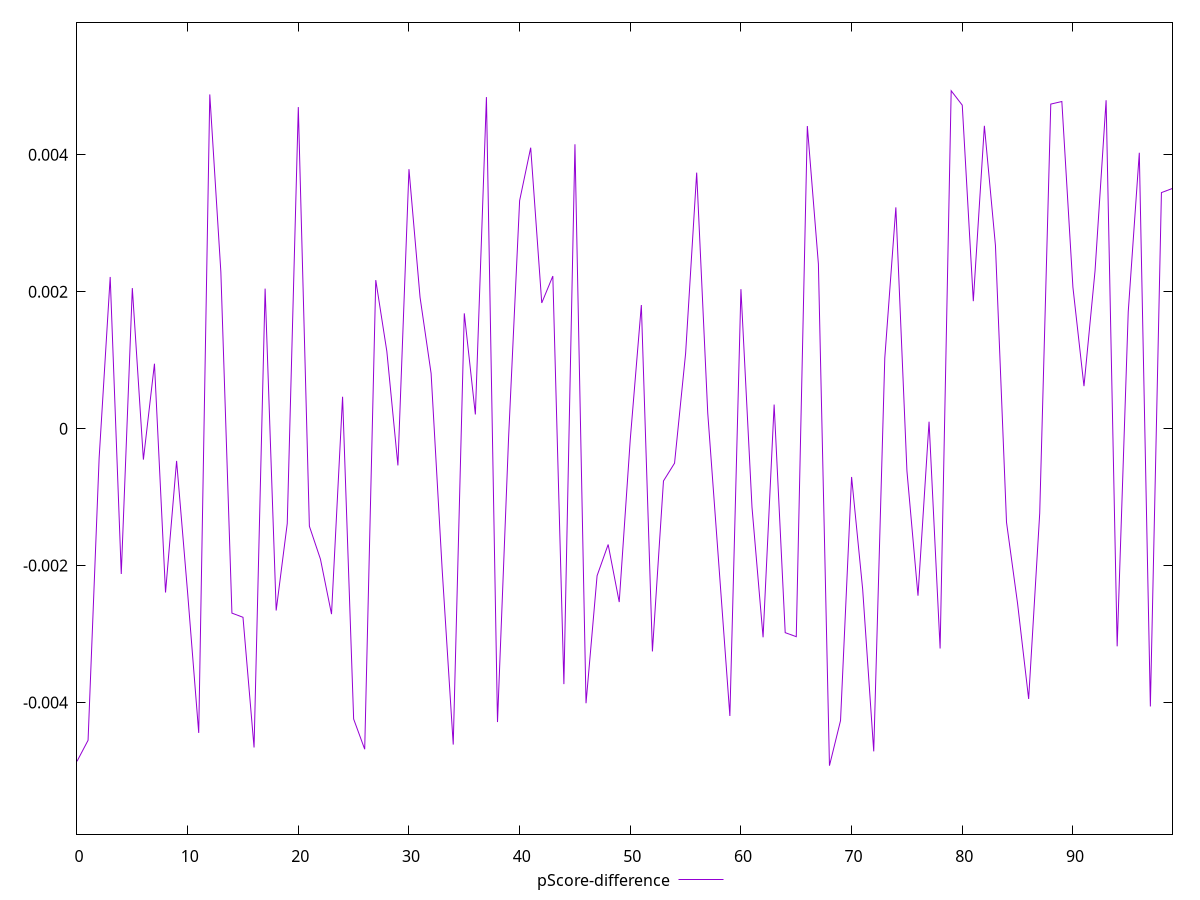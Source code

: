 reset

$pScoreDifference <<EOF
0 -0.004859490907918207
1 -0.004551838190512525
2 -0.00042990625233241264
3 0.0022166010173115813
4 -0.0021224065828904237
5 0.0020534954710184072
6 -0.0004520765897257917
7 0.0009490595558663273
8 -0.0023935043390739263
9 -0.0004708029407592962
10 -0.0024051605964375833
11 -0.004444355245260434
12 0.00488247792173635
13 0.002288292788613866
14 -0.002694320586576815
15 -0.0027553499538891524
16 -0.004657238993890145
17 0.002046102819214801
18 -0.0026561014343471356
19 -0.001385142921625726
20 0.00469742710028298
21 -0.0014248622064864103
22 -0.0019060494364818714
23 -0.0027091538817790584
24 0.00046652037524597123
25 -0.004241538911259224
26 -0.004683076258720331
27 0.002170113521721473
28 0.0011291254399097284
29 -0.0005366228396339601
30 0.003790619442874177
31 0.0019210921948707993
32 0.0008069486471652398
33 -0.0020584220644788154
34 -0.004614870821425976
35 0.0016847107064720257
36 0.00020758942891030419
37 0.004843934534268679
38 -0.004285568387678018
39 -0.00014053859515161804
40 0.003331572188872256
41 0.00410476758119549
42 0.0018367174767563998
43 0.002229184205296164
44 -0.0037314826352402575
45 0.0041539918520590025
46 -0.0040110161830677615
47 -0.0021481845578363856
48 -0.0016921082753814654
49 -0.002532905228010418
50 -0.00015458368990517446
51 0.0018061284502742803
52 -0.0032541912213633895
53 -0.000763544798690341
54 -0.0005040162392841996
55 0.0010989131104984784
56 0.0037402406188449255
57 0.0002295218331025417
58 -0.001980071979472142
59 -0.004196958007564366
60 0.002037943271995468
61 -0.0011483852665578054
62 -0.0030477328483590194
63 0.00035199189882451076
64 -0.0029799475328337044
65 -0.00303850388184268
66 0.004421193294763759
67 0.002405571937902473
68 -0.004923046831959987
69 -0.004264600476516445
70 -0.0007057849411276074
71 -0.002345359410664938
72 -0.0047142241091305825
73 0.0010324351089724404
74 0.003233280636046998
75 -0.0006160805946974213
76 -0.002439907642786898
77 0.00010169137026361241
78 -0.003211648985004034
79 0.00493643082043993
80 0.004726012122259093
81 0.0018621523436105347
82 0.004424281025501076
83 0.0026758284928150022
84 -0.0013674917850802215
85 -0.002554976112067342
86 -0.003948430242066703
87 -0.0012366152898101168
88 0.004741572489949664
89 0.004779171135742
90 0.0020674918214637072
91 0.0006208458710160736
92 0.0023049906721596125
93 0.004797657402368927
94 -0.0031797690736804496
95 0.001707094664636588
96 0.004030355179241107
97 -0.0040577340320983035
98 0.003448625986900322
99 0.003509736196473323
EOF

set key outside below
set xrange [0:99]
set yrange [-0.005923046831959987:0.00593643082043993]
set trange [-0.005923046831959987:0.00593643082043993]
set terminal svg size 640, 500 enhanced background rgb 'white'
set output "report_00009_2021-02-08T22-37-41.559Z/first-meaningful-paint/samples/pages+cached/pScore-difference/values.svg"

plot $pScoreDifference title "pScore-difference" with line

reset

